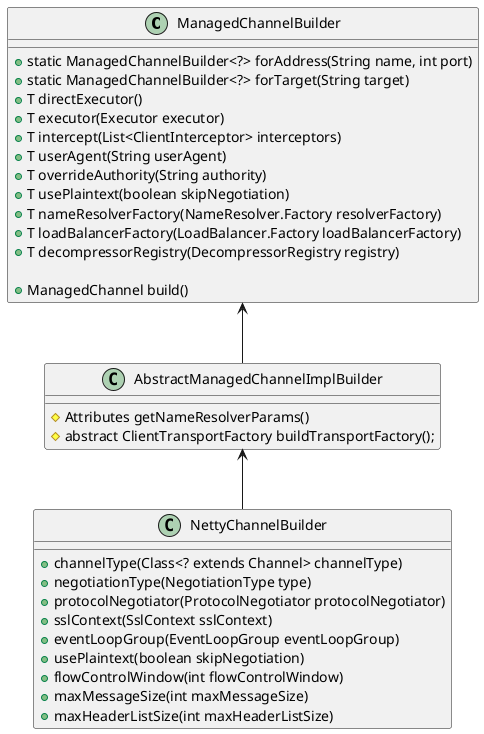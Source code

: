 @startuml

class ManagedChannelBuilder {

+ static ManagedChannelBuilder<?> forAddress(String name, int port)
+ static ManagedChannelBuilder<?> forTarget(String target)
+ T directExecutor()
+ T executor(Executor executor)
+ T intercept(List<ClientInterceptor> interceptors)
+ T userAgent(String userAgent)
+ T overrideAuthority(String authority)
+ T usePlaintext(boolean skipNegotiation)
+ T nameResolverFactory(NameResolver.Factory resolverFactory)
+ T loadBalancerFactory(LoadBalancer.Factory loadBalancerFactory)
+ T decompressorRegistry(DecompressorRegistry registry)

+ ManagedChannel build()
}

class AbstractManagedChannelImplBuilder {
# Attributes getNameResolverParams()
# abstract ClientTransportFactory buildTransportFactory();
}

class NettyChannelBuilder {
+ channelType(Class<? extends Channel> channelType)
+ negotiationType(NegotiationType type)
+ protocolNegotiator(ProtocolNegotiator protocolNegotiator)
+ sslContext(SslContext sslContext)
+ eventLoopGroup(EventLoopGroup eventLoopGroup)
+ usePlaintext(boolean skipNegotiation)
+ flowControlWindow(int flowControlWindow)
+ maxMessageSize(int maxMessageSize)
+ maxHeaderListSize(int maxHeaderListSize)
}

ManagedChannelBuilder <-- AbstractManagedChannelImplBuilder
AbstractManagedChannelImplBuilder <-- NettyChannelBuilder


@enduml
